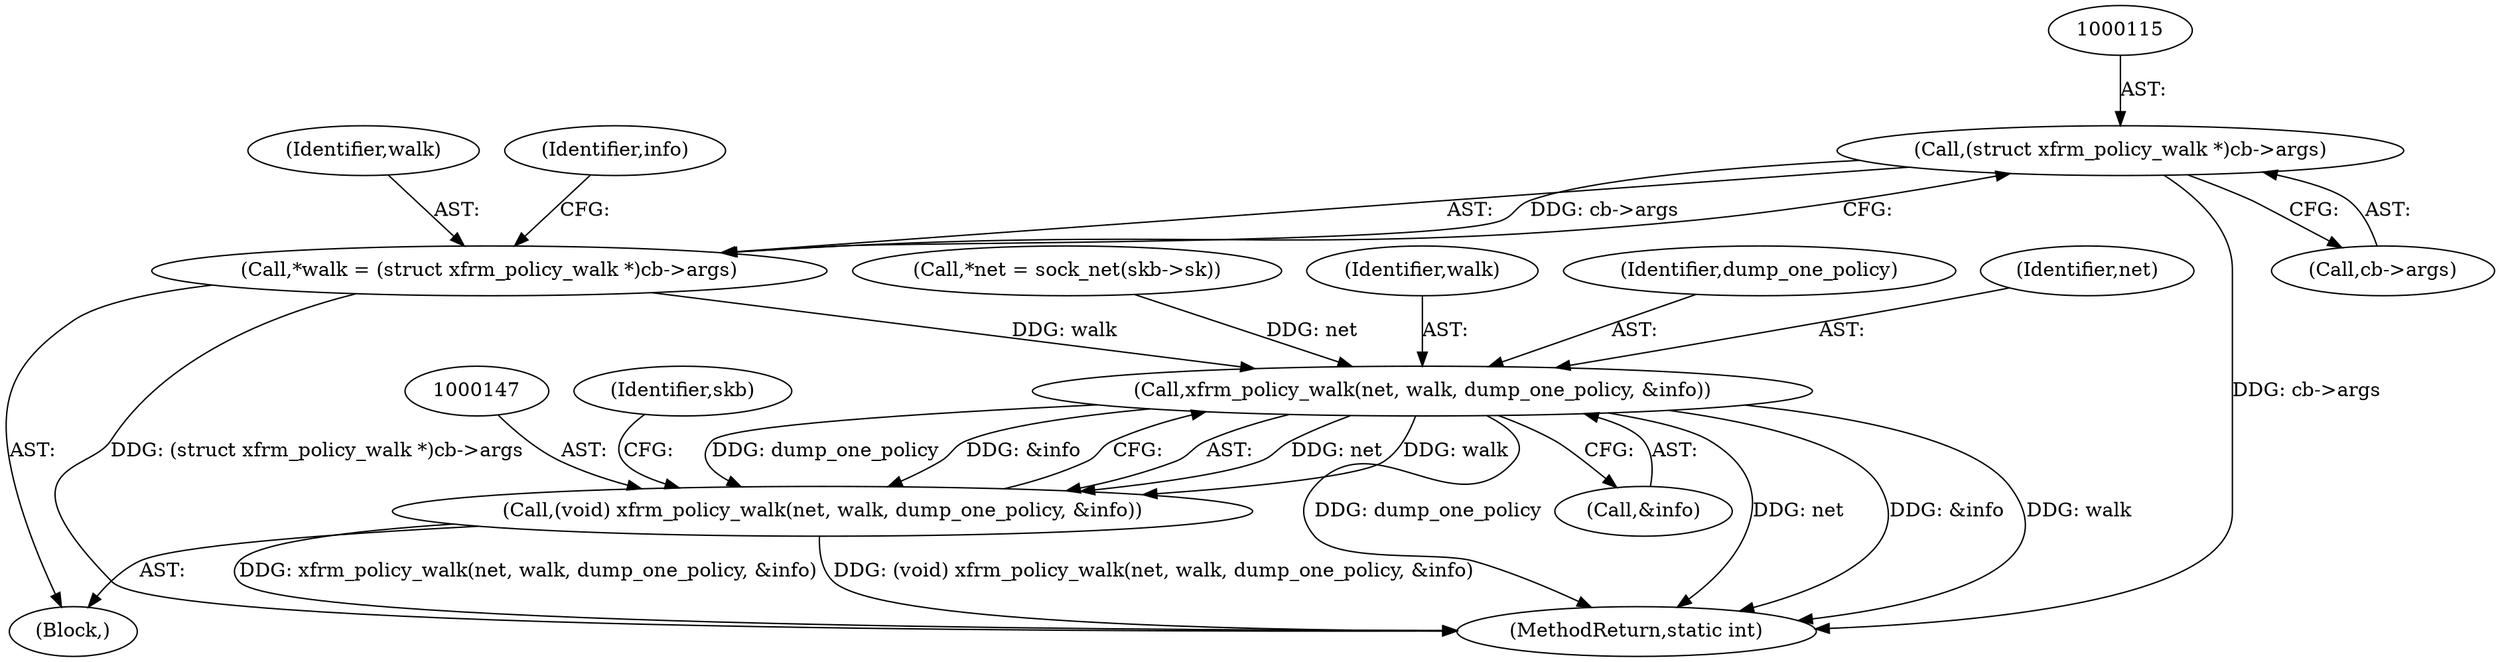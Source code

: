 digraph "0_linux_1137b5e2529a8f5ca8ee709288ecba3e68044df2@pointer" {
"1000114" [label="(Call,(struct xfrm_policy_walk *)cb->args)"];
"1000112" [label="(Call,*walk = (struct xfrm_policy_walk *)cb->args)"];
"1000148" [label="(Call,xfrm_policy_walk(net, walk, dump_one_policy, &info))"];
"1000146" [label="(Call,(void) xfrm_policy_walk(net, walk, dump_one_policy, &info))"];
"1000151" [label="(Identifier,dump_one_policy)"];
"1000152" [label="(Call,&info)"];
"1000103" [label="(Block,)"];
"1000149" [label="(Identifier,net)"];
"1000150" [label="(Identifier,walk)"];
"1000112" [label="(Call,*walk = (struct xfrm_policy_walk *)cb->args)"];
"1000105" [label="(Call,*net = sock_net(skb->sk))"];
"1000158" [label="(MethodReturn,static int)"];
"1000113" [label="(Identifier,walk)"];
"1000156" [label="(Identifier,skb)"];
"1000146" [label="(Call,(void) xfrm_policy_walk(net, walk, dump_one_policy, &info))"];
"1000148" [label="(Call,xfrm_policy_walk(net, walk, dump_one_policy, &info))"];
"1000116" [label="(Call,cb->args)"];
"1000114" [label="(Call,(struct xfrm_policy_walk *)cb->args)"];
"1000122" [label="(Identifier,info)"];
"1000114" -> "1000112"  [label="AST: "];
"1000114" -> "1000116"  [label="CFG: "];
"1000115" -> "1000114"  [label="AST: "];
"1000116" -> "1000114"  [label="AST: "];
"1000112" -> "1000114"  [label="CFG: "];
"1000114" -> "1000158"  [label="DDG: cb->args"];
"1000114" -> "1000112"  [label="DDG: cb->args"];
"1000112" -> "1000103"  [label="AST: "];
"1000113" -> "1000112"  [label="AST: "];
"1000122" -> "1000112"  [label="CFG: "];
"1000112" -> "1000158"  [label="DDG: (struct xfrm_policy_walk *)cb->args"];
"1000112" -> "1000148"  [label="DDG: walk"];
"1000148" -> "1000146"  [label="AST: "];
"1000148" -> "1000152"  [label="CFG: "];
"1000149" -> "1000148"  [label="AST: "];
"1000150" -> "1000148"  [label="AST: "];
"1000151" -> "1000148"  [label="AST: "];
"1000152" -> "1000148"  [label="AST: "];
"1000146" -> "1000148"  [label="CFG: "];
"1000148" -> "1000158"  [label="DDG: &info"];
"1000148" -> "1000158"  [label="DDG: walk"];
"1000148" -> "1000158"  [label="DDG: dump_one_policy"];
"1000148" -> "1000158"  [label="DDG: net"];
"1000148" -> "1000146"  [label="DDG: net"];
"1000148" -> "1000146"  [label="DDG: walk"];
"1000148" -> "1000146"  [label="DDG: dump_one_policy"];
"1000148" -> "1000146"  [label="DDG: &info"];
"1000105" -> "1000148"  [label="DDG: net"];
"1000146" -> "1000103"  [label="AST: "];
"1000147" -> "1000146"  [label="AST: "];
"1000156" -> "1000146"  [label="CFG: "];
"1000146" -> "1000158"  [label="DDG: (void) xfrm_policy_walk(net, walk, dump_one_policy, &info)"];
"1000146" -> "1000158"  [label="DDG: xfrm_policy_walk(net, walk, dump_one_policy, &info)"];
}
